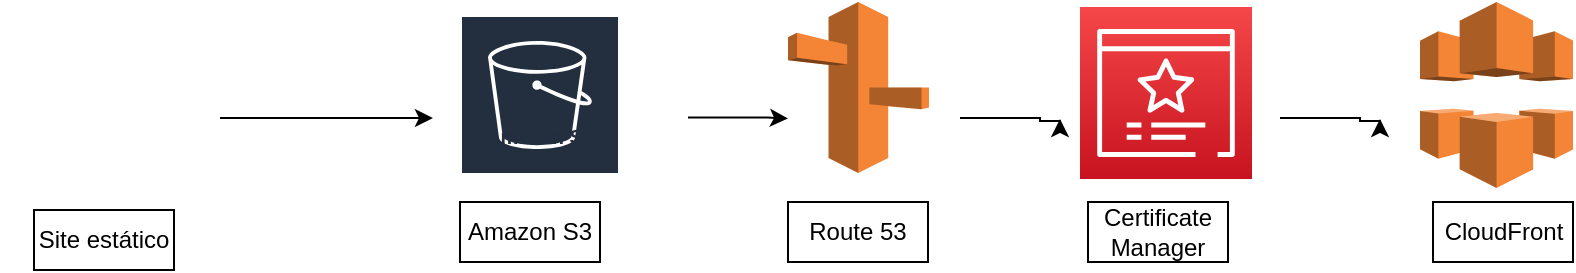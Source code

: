 <mxfile version="21.5.0" type="github">
  <diagram name="Página-1" id="ajY9_iDmrcPVvUdt_vDN">
    <mxGraphModel dx="880" dy="441" grid="1" gridSize="10" guides="1" tooltips="1" connect="1" arrows="1" fold="1" page="1" pageScale="1" pageWidth="827" pageHeight="1169" math="0" shadow="0">
      <root>
        <mxCell id="0" />
        <mxCell id="1" parent="0" />
        <mxCell id="x3ipQ_UhH8bS1iTBhRrQ-9" style="edgeStyle=orthogonalEdgeStyle;rounded=0;orthogonalLoop=1;jettySize=auto;html=1;entryX=0.26;entryY=0.5;entryDx=0;entryDy=0;entryPerimeter=0;" parent="1" edge="1">
          <mxGeometry relative="1" as="geometry">
            <mxPoint x="140.005" y="418" as="sourcePoint" />
            <mxPoint x="246.47" y="418" as="targetPoint" />
            <Array as="points">
              <mxPoint x="170" y="418.5" />
              <mxPoint x="170" y="418.5" />
            </Array>
          </mxGeometry>
        </mxCell>
        <mxCell id="x3ipQ_UhH8bS1iTBhRrQ-5" value="Amazon S3" style="sketch=0;outlineConnect=0;fontColor=#232F3E;gradientColor=none;strokeColor=#ffffff;fillColor=#232F3E;dashed=0;verticalLabelPosition=middle;verticalAlign=bottom;align=center;html=1;whiteSpace=wrap;fontSize=10;fontStyle=1;spacing=3;shape=mxgraph.aws4.productIcon;prIcon=mxgraph.aws4.s3;" parent="1" vertex="1">
          <mxGeometry x="260" y="366.5" width="80" height="70" as="geometry" />
        </mxCell>
        <mxCell id="nQzz0uQPQmOXFPAhDdOp-1" value="" style="outlineConnect=0;dashed=0;verticalLabelPosition=bottom;verticalAlign=top;align=center;html=1;shape=mxgraph.aws3.route_53;fillColor=#F58536;gradientColor=none;" vertex="1" parent="1">
          <mxGeometry x="424" y="360" width="70.5" height="85.5" as="geometry" />
        </mxCell>
        <mxCell id="nQzz0uQPQmOXFPAhDdOp-2" value="Route 53" style="whiteSpace=wrap;html=1;" vertex="1" parent="1">
          <mxGeometry x="424" y="460" width="70" height="30" as="geometry" />
        </mxCell>
        <mxCell id="nQzz0uQPQmOXFPAhDdOp-4" value="" style="sketch=0;points=[[0,0,0],[0.25,0,0],[0.5,0,0],[0.75,0,0],[1,0,0],[0,1,0],[0.25,1,0],[0.5,1,0],[0.75,1,0],[1,1,0],[0,0.25,0],[0,0.5,0],[0,0.75,0],[1,0.25,0],[1,0.5,0],[1,0.75,0]];outlineConnect=0;fontColor=#232F3E;gradientColor=#F54749;gradientDirection=north;fillColor=#C7131F;strokeColor=#ffffff;dashed=0;verticalLabelPosition=bottom;verticalAlign=top;align=center;html=1;fontSize=12;fontStyle=0;aspect=fixed;shape=mxgraph.aws4.resourceIcon;resIcon=mxgraph.aws4.certificate_manager_3;" vertex="1" parent="1">
          <mxGeometry x="570" y="362.5" width="86" height="86" as="geometry" />
        </mxCell>
        <mxCell id="nQzz0uQPQmOXFPAhDdOp-6" value="Certificate Manager" style="whiteSpace=wrap;html=1;" vertex="1" parent="1">
          <mxGeometry x="574" y="460" width="70" height="30" as="geometry" />
        </mxCell>
        <mxCell id="nQzz0uQPQmOXFPAhDdOp-7" value="" style="outlineConnect=0;dashed=0;verticalLabelPosition=bottom;verticalAlign=top;align=center;html=1;shape=mxgraph.aws3.cloudfront;fillColor=#F58536;gradientColor=none;" vertex="1" parent="1">
          <mxGeometry x="740" y="360" width="76.5" height="93" as="geometry" />
        </mxCell>
        <mxCell id="nQzz0uQPQmOXFPAhDdOp-8" value="CloudFront" style="whiteSpace=wrap;html=1;" vertex="1" parent="1">
          <mxGeometry x="746.5" y="460" width="70" height="30" as="geometry" />
        </mxCell>
        <mxCell id="nQzz0uQPQmOXFPAhDdOp-9" value="" style="shape=image;html=1;verticalAlign=top;verticalLabelPosition=bottom;labelBackgroundColor=#ffffff;imageAspect=0;aspect=fixed;image=https://cdn2.iconfinder.com/data/icons/web-development-and-studio/512/663_Internet_layout_page_site_static-128.png" vertex="1" parent="1">
          <mxGeometry x="30" y="360" width="104" height="104" as="geometry" />
        </mxCell>
        <mxCell id="nQzz0uQPQmOXFPAhDdOp-12" value="Amazon S3" style="whiteSpace=wrap;html=1;" vertex="1" parent="1">
          <mxGeometry x="260" y="460" width="70" height="30" as="geometry" />
        </mxCell>
        <mxCell id="nQzz0uQPQmOXFPAhDdOp-13" value="Site estático" style="whiteSpace=wrap;html=1;" vertex="1" parent="1">
          <mxGeometry x="47" y="464" width="70" height="30" as="geometry" />
        </mxCell>
        <mxCell id="nQzz0uQPQmOXFPAhDdOp-14" style="edgeStyle=orthogonalEdgeStyle;rounded=0;orthogonalLoop=1;jettySize=auto;html=1;" edge="1" parent="1">
          <mxGeometry relative="1" as="geometry">
            <mxPoint x="374.005" y="417.75" as="sourcePoint" />
            <mxPoint x="424" y="418.25" as="targetPoint" />
            <Array as="points">
              <mxPoint x="414" y="418.25" />
              <mxPoint x="414" y="419.25" />
            </Array>
          </mxGeometry>
        </mxCell>
        <mxCell id="nQzz0uQPQmOXFPAhDdOp-15" style="edgeStyle=orthogonalEdgeStyle;rounded=0;orthogonalLoop=1;jettySize=auto;html=1;" edge="1" parent="1">
          <mxGeometry relative="1" as="geometry">
            <mxPoint x="510.005" y="418" as="sourcePoint" />
            <mxPoint x="560" y="418.5" as="targetPoint" />
            <Array as="points">
              <mxPoint x="550" y="418.5" />
              <mxPoint x="550" y="419.5" />
            </Array>
          </mxGeometry>
        </mxCell>
        <mxCell id="nQzz0uQPQmOXFPAhDdOp-16" style="edgeStyle=orthogonalEdgeStyle;rounded=0;orthogonalLoop=1;jettySize=auto;html=1;" edge="1" parent="1">
          <mxGeometry relative="1" as="geometry">
            <mxPoint x="670.005" y="418" as="sourcePoint" />
            <mxPoint x="720" y="418.5" as="targetPoint" />
            <Array as="points">
              <mxPoint x="710" y="418.5" />
              <mxPoint x="710" y="419.5" />
            </Array>
          </mxGeometry>
        </mxCell>
      </root>
    </mxGraphModel>
  </diagram>
</mxfile>
